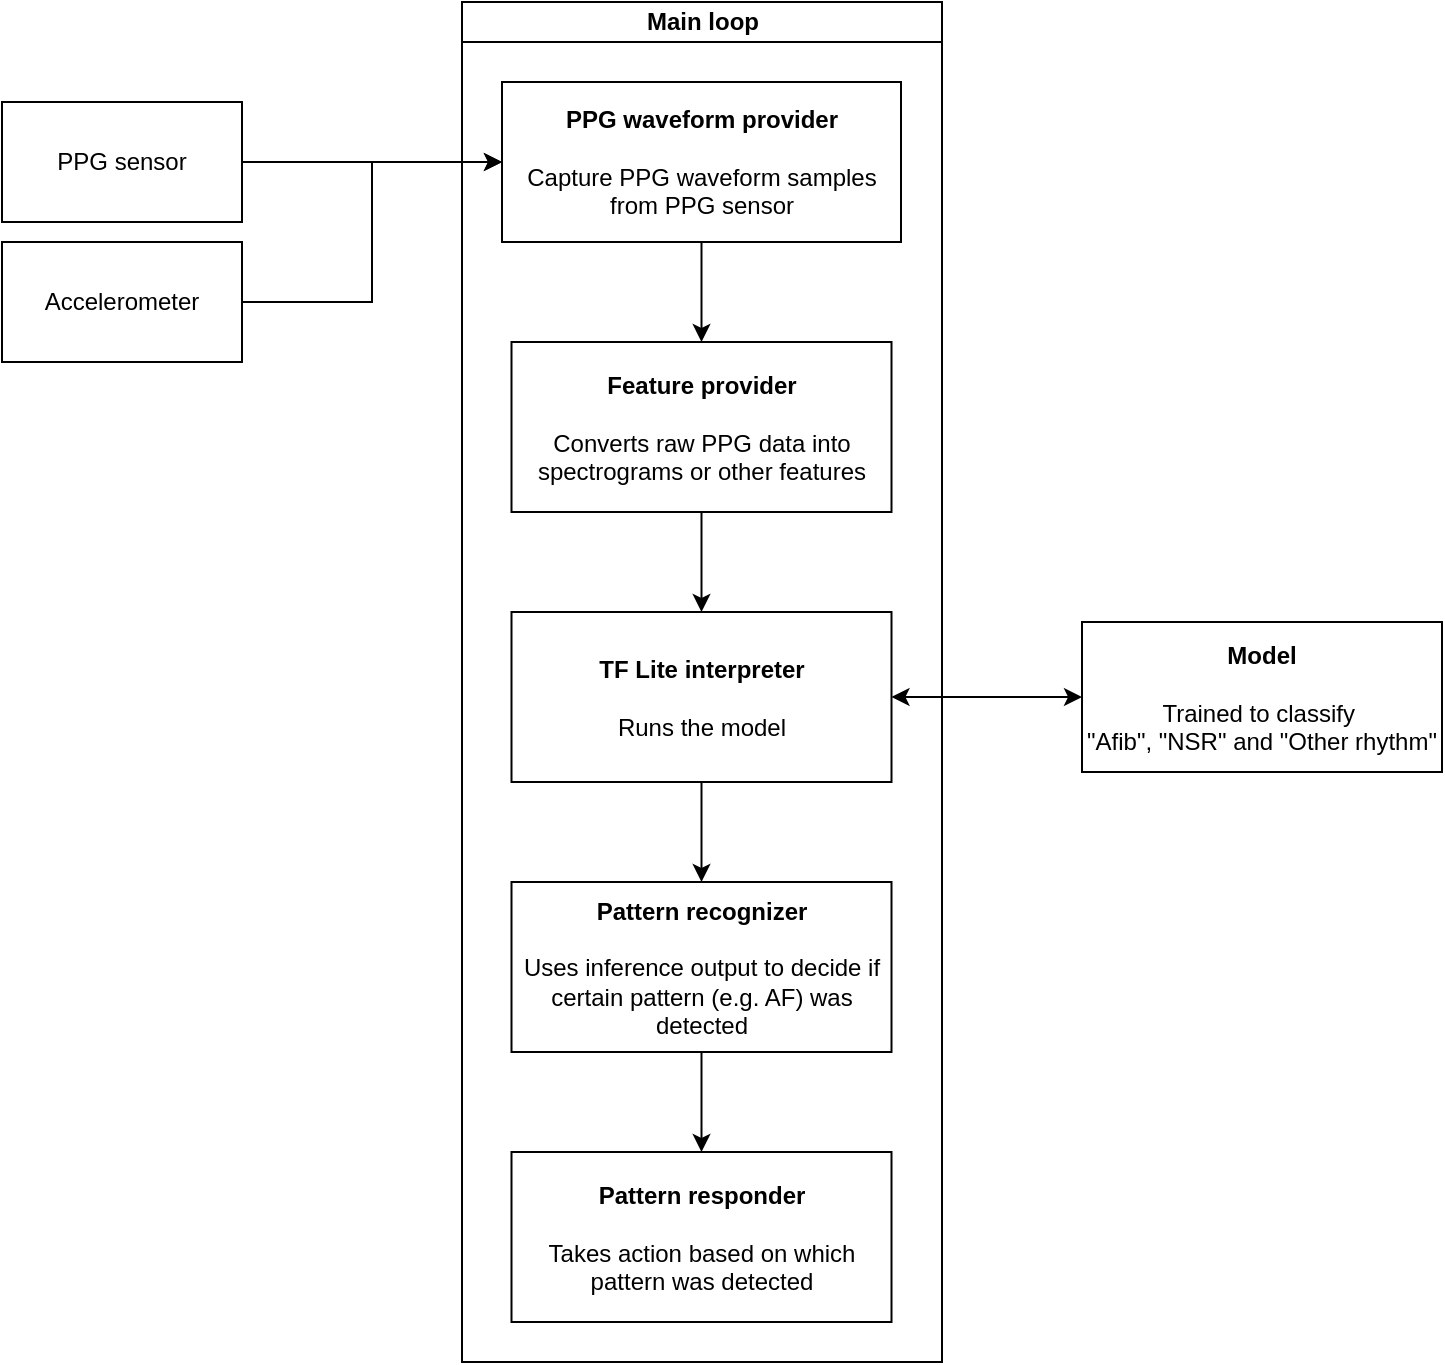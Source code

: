 <mxfile version="13.9.7" type="github">
  <diagram id="MmiNpSneBf-ED-Y9xAty" name="Page-1">
    <mxGraphModel dx="1422" dy="762" grid="1" gridSize="10" guides="1" tooltips="1" connect="1" arrows="1" fold="1" page="1" pageScale="1" pageWidth="850" pageHeight="1100" math="0" shadow="0">
      <root>
        <mxCell id="0" />
        <mxCell id="1" parent="0" />
        <mxCell id="sKsJ3m-dA19H5U0Ti4nL-18" style="edgeStyle=orthogonalEdgeStyle;rounded=0;orthogonalLoop=1;jettySize=auto;html=1;" edge="1" parent="1" source="sKsJ3m-dA19H5U0Ti4nL-1" target="sKsJ3m-dA19H5U0Ti4nL-3">
          <mxGeometry relative="1" as="geometry" />
        </mxCell>
        <mxCell id="sKsJ3m-dA19H5U0Ti4nL-1" value="PPG sensor" style="rounded=0;whiteSpace=wrap;html=1;" vertex="1" parent="1">
          <mxGeometry x="110" y="150" width="120" height="60" as="geometry" />
        </mxCell>
        <mxCell id="sKsJ3m-dA19H5U0Ti4nL-2" value="Main loop" style="swimlane;html=1;startSize=20;horizontal=1;childLayout=flowLayout;flowOrientation=north;resizable=0;interRankCellSpacing=50;containerType=tree;" vertex="1" parent="1">
          <mxGeometry x="340" y="100" width="240" height="680" as="geometry" />
        </mxCell>
        <mxCell id="sKsJ3m-dA19H5U0Ti4nL-3" value="&lt;div style=&quot;&quot;&gt;&lt;b&gt;PPG waveform provider&lt;/b&gt;&lt;/div&gt;&lt;div style=&quot;&quot;&gt;&lt;br&gt;&lt;/div&gt;Capture PPG waveform samples from PPG sensor" style="whiteSpace=wrap;html=1;align=center;" vertex="1" parent="sKsJ3m-dA19H5U0Ti4nL-2">
          <mxGeometry x="20" y="40" width="199.5" height="80" as="geometry" />
        </mxCell>
        <mxCell id="sKsJ3m-dA19H5U0Ti4nL-4" value="&lt;div&gt;&lt;b&gt;Feature provider&lt;/b&gt;&lt;/div&gt;&lt;div&gt;&lt;br&gt;&lt;/div&gt;Converts raw PPG data into spectrograms or other features" style="whiteSpace=wrap;html=1;align=center;" vertex="1" parent="sKsJ3m-dA19H5U0Ti4nL-2">
          <mxGeometry x="24.75" y="170" width="190" height="85" as="geometry" />
        </mxCell>
        <mxCell id="sKsJ3m-dA19H5U0Ti4nL-5" value="" style="html=1;curved=1;noEdgeStyle=1;orthogonal=1;" edge="1" parent="sKsJ3m-dA19H5U0Ti4nL-2" source="sKsJ3m-dA19H5U0Ti4nL-3" target="sKsJ3m-dA19H5U0Ti4nL-4">
          <mxGeometry relative="1" as="geometry">
            <Array as="points">
              <mxPoint x="119.75" y="132" />
              <mxPoint x="119.75" y="158" />
            </Array>
          </mxGeometry>
        </mxCell>
        <mxCell id="sKsJ3m-dA19H5U0Ti4nL-12" value="" style="html=1;curved=1;noEdgeStyle=1;orthogonal=1;" edge="1" target="sKsJ3m-dA19H5U0Ti4nL-13" source="sKsJ3m-dA19H5U0Ti4nL-4" parent="sKsJ3m-dA19H5U0Ti4nL-2">
          <mxGeometry relative="1" as="geometry">
            <mxPoint x="519.75" y="340" as="sourcePoint" />
            <Array as="points">
              <mxPoint x="119.75" y="267" />
              <mxPoint x="119.75" y="293" />
            </Array>
          </mxGeometry>
        </mxCell>
        <mxCell id="sKsJ3m-dA19H5U0Ti4nL-13" value="&lt;div&gt;&lt;b&gt;TF Lite interpreter&lt;/b&gt;&lt;/div&gt;&lt;div&gt;&lt;b&gt;&lt;br&gt;&lt;/b&gt;&lt;/div&gt;Runs the model" style="whiteSpace=wrap;html=1;align=center;" vertex="1" parent="sKsJ3m-dA19H5U0Ti4nL-2">
          <mxGeometry x="24.75" y="305" width="190" height="85" as="geometry" />
        </mxCell>
        <mxCell id="sKsJ3m-dA19H5U0Ti4nL-14" value="" style="html=1;curved=1;noEdgeStyle=1;orthogonal=1;" edge="1" target="sKsJ3m-dA19H5U0Ti4nL-15" source="sKsJ3m-dA19H5U0Ti4nL-13" parent="sKsJ3m-dA19H5U0Ti4nL-2">
          <mxGeometry relative="1" as="geometry">
            <mxPoint x="499.75" y="435" as="sourcePoint" />
            <Array as="points">
              <mxPoint x="119.75" y="402" />
              <mxPoint x="119.75" y="428" />
            </Array>
          </mxGeometry>
        </mxCell>
        <mxCell id="sKsJ3m-dA19H5U0Ti4nL-15" value="&lt;div&gt;&lt;b&gt;Pattern recognizer&lt;/b&gt;&lt;/div&gt;&lt;br&gt;Uses inference output to decide if certain pattern (e.g. AF) was detected" style="whiteSpace=wrap;html=1;align=center;" vertex="1" parent="sKsJ3m-dA19H5U0Ti4nL-2">
          <mxGeometry x="24.75" y="440" width="190" height="85" as="geometry" />
        </mxCell>
        <mxCell id="sKsJ3m-dA19H5U0Ti4nL-16" value="" style="html=1;curved=1;noEdgeStyle=1;orthogonal=1;" edge="1" target="sKsJ3m-dA19H5U0Ti4nL-17" source="sKsJ3m-dA19H5U0Ti4nL-15" parent="sKsJ3m-dA19H5U0Ti4nL-2">
          <mxGeometry relative="1" as="geometry">
            <mxPoint x="479.75" y="530" as="sourcePoint" />
            <Array as="points">
              <mxPoint x="119.75" y="537" />
              <mxPoint x="119.75" y="563" />
            </Array>
          </mxGeometry>
        </mxCell>
        <mxCell id="sKsJ3m-dA19H5U0Ti4nL-17" value="&lt;div&gt;&lt;b&gt;Pattern responder&lt;/b&gt;&lt;/div&gt;&lt;br&gt;Takes action based on which pattern was detected" style="whiteSpace=wrap;html=1;align=center;" vertex="1" parent="sKsJ3m-dA19H5U0Ti4nL-2">
          <mxGeometry x="24.75" y="575" width="190" height="85" as="geometry" />
        </mxCell>
        <mxCell id="sKsJ3m-dA19H5U0Ti4nL-20" style="edgeStyle=orthogonalEdgeStyle;rounded=0;orthogonalLoop=1;jettySize=auto;html=1;" edge="1" parent="1" source="sKsJ3m-dA19H5U0Ti4nL-19" target="sKsJ3m-dA19H5U0Ti4nL-3">
          <mxGeometry relative="1" as="geometry" />
        </mxCell>
        <mxCell id="sKsJ3m-dA19H5U0Ti4nL-19" value="Accelerometer" style="rounded=0;whiteSpace=wrap;html=1;" vertex="1" parent="1">
          <mxGeometry x="110" y="220" width="120" height="60" as="geometry" />
        </mxCell>
        <mxCell id="sKsJ3m-dA19H5U0Ti4nL-21" value="&lt;div&gt;&lt;b&gt;Model&lt;/b&gt;&lt;/div&gt;&lt;div&gt;&lt;b&gt;&lt;br&gt;&lt;/b&gt;&lt;/div&gt;Trained to classify&amp;nbsp;&lt;br&gt;&quot;Afib&quot;, &quot;NSR&quot; and &quot;Other rhythm&quot;" style="rounded=0;whiteSpace=wrap;html=1;" vertex="1" parent="1">
          <mxGeometry x="650" y="410" width="180" height="75" as="geometry" />
        </mxCell>
        <mxCell id="sKsJ3m-dA19H5U0Ti4nL-22" value="" style="endArrow=classic;startArrow=classic;html=1;entryX=0;entryY=0.5;entryDx=0;entryDy=0;exitX=1;exitY=0.5;exitDx=0;exitDy=0;" edge="1" parent="1" source="sKsJ3m-dA19H5U0Ti4nL-13" target="sKsJ3m-dA19H5U0Ti4nL-21">
          <mxGeometry width="50" height="50" relative="1" as="geometry">
            <mxPoint x="400" y="420" as="sourcePoint" />
            <mxPoint x="450" y="370" as="targetPoint" />
          </mxGeometry>
        </mxCell>
      </root>
    </mxGraphModel>
  </diagram>
</mxfile>
